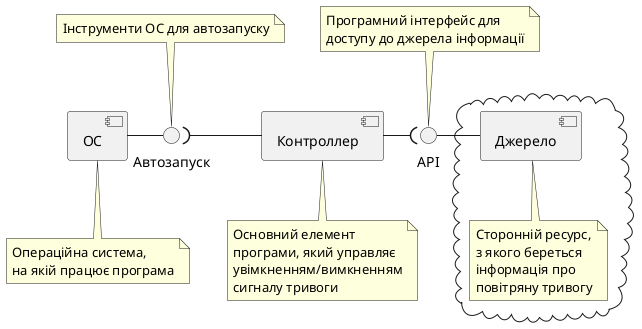 @startuml
cloud {
    [Джерело] as source
    note as source_note
        Сторонній ресурс,
        з якого береться
        інформація про
        повітряну тривогу
    end note
}

() API as api
[ОС] as os
() Автозапуск as autorun
[Контроллер] as controller

note as api_note
    Програмний інтерфейс для
    доступу до джерела інформації
end note
note as autorun_note
    Інструменти ОС для автозапуску
end note
note as controller_note
    Основний елемент
    програми, який управляє
    увімкненням/вимкненням
    сигналу тривоги
end note
note as os_note
    Операційна система,
    на якій працює програма
end note

os -- os_note
os - autorun
autorun_note -- autorun
autorun )- controller
controller -- controller_note
controller -( api
api_note -- api
api - source
source -- source_note
@enduml